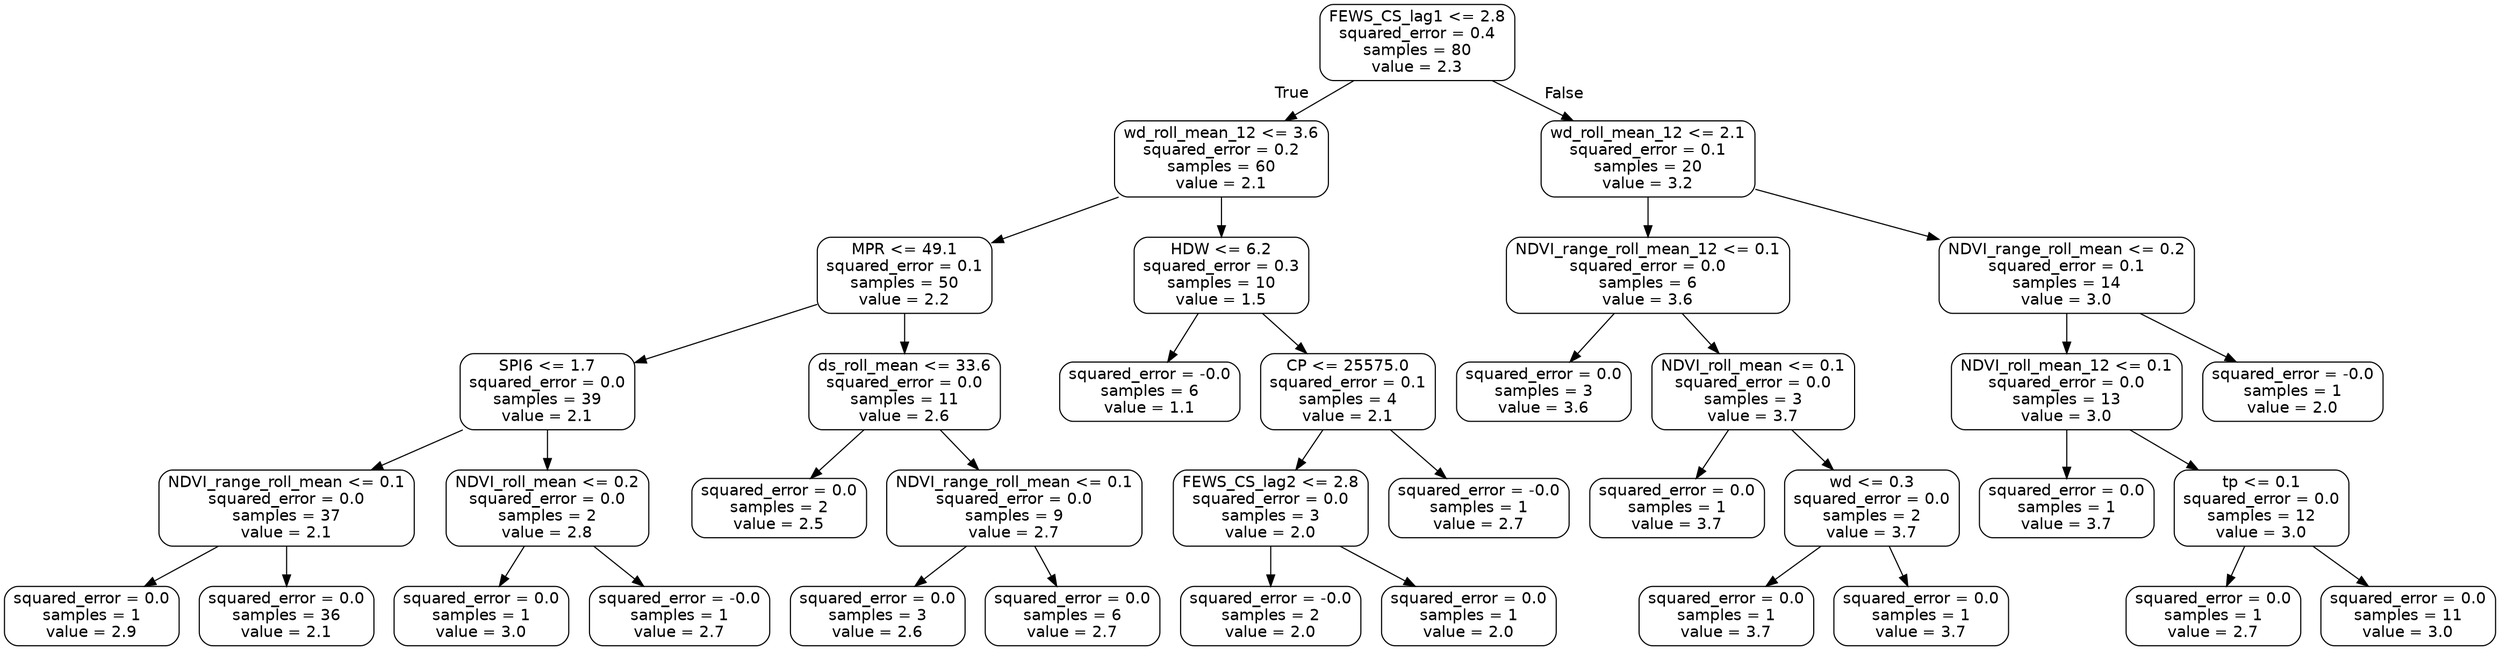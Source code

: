 digraph Tree {
node [shape=box, style="rounded", color="black", fontname="helvetica"] ;
edge [fontname="helvetica"] ;
0 [label="FEWS_CS_lag1 <= 2.8\nsquared_error = 0.4\nsamples = 80\nvalue = 2.3"] ;
1 [label="wd_roll_mean_12 <= 3.6\nsquared_error = 0.2\nsamples = 60\nvalue = 2.1"] ;
0 -> 1 [labeldistance=2.5, labelangle=45, headlabel="True"] ;
2 [label="MPR <= 49.1\nsquared_error = 0.1\nsamples = 50\nvalue = 2.2"] ;
1 -> 2 ;
3 [label="SPI6 <= 1.7\nsquared_error = 0.0\nsamples = 39\nvalue = 2.1"] ;
2 -> 3 ;
4 [label="NDVI_range_roll_mean <= 0.1\nsquared_error = 0.0\nsamples = 37\nvalue = 2.1"] ;
3 -> 4 ;
5 [label="squared_error = 0.0\nsamples = 1\nvalue = 2.9"] ;
4 -> 5 ;
6 [label="squared_error = 0.0\nsamples = 36\nvalue = 2.1"] ;
4 -> 6 ;
7 [label="NDVI_roll_mean <= 0.2\nsquared_error = 0.0\nsamples = 2\nvalue = 2.8"] ;
3 -> 7 ;
8 [label="squared_error = 0.0\nsamples = 1\nvalue = 3.0"] ;
7 -> 8 ;
9 [label="squared_error = -0.0\nsamples = 1\nvalue = 2.7"] ;
7 -> 9 ;
10 [label="ds_roll_mean <= 33.6\nsquared_error = 0.0\nsamples = 11\nvalue = 2.6"] ;
2 -> 10 ;
11 [label="squared_error = 0.0\nsamples = 2\nvalue = 2.5"] ;
10 -> 11 ;
12 [label="NDVI_range_roll_mean <= 0.1\nsquared_error = 0.0\nsamples = 9\nvalue = 2.7"] ;
10 -> 12 ;
13 [label="squared_error = 0.0\nsamples = 3\nvalue = 2.6"] ;
12 -> 13 ;
14 [label="squared_error = 0.0\nsamples = 6\nvalue = 2.7"] ;
12 -> 14 ;
15 [label="HDW <= 6.2\nsquared_error = 0.3\nsamples = 10\nvalue = 1.5"] ;
1 -> 15 ;
16 [label="squared_error = -0.0\nsamples = 6\nvalue = 1.1"] ;
15 -> 16 ;
17 [label="CP <= 25575.0\nsquared_error = 0.1\nsamples = 4\nvalue = 2.1"] ;
15 -> 17 ;
18 [label="FEWS_CS_lag2 <= 2.8\nsquared_error = 0.0\nsamples = 3\nvalue = 2.0"] ;
17 -> 18 ;
19 [label="squared_error = -0.0\nsamples = 2\nvalue = 2.0"] ;
18 -> 19 ;
20 [label="squared_error = 0.0\nsamples = 1\nvalue = 2.0"] ;
18 -> 20 ;
21 [label="squared_error = -0.0\nsamples = 1\nvalue = 2.7"] ;
17 -> 21 ;
22 [label="wd_roll_mean_12 <= 2.1\nsquared_error = 0.1\nsamples = 20\nvalue = 3.2"] ;
0 -> 22 [labeldistance=2.5, labelangle=-45, headlabel="False"] ;
23 [label="NDVI_range_roll_mean_12 <= 0.1\nsquared_error = 0.0\nsamples = 6\nvalue = 3.6"] ;
22 -> 23 ;
24 [label="squared_error = 0.0\nsamples = 3\nvalue = 3.6"] ;
23 -> 24 ;
25 [label="NDVI_roll_mean <= 0.1\nsquared_error = 0.0\nsamples = 3\nvalue = 3.7"] ;
23 -> 25 ;
26 [label="squared_error = 0.0\nsamples = 1\nvalue = 3.7"] ;
25 -> 26 ;
27 [label="wd <= 0.3\nsquared_error = 0.0\nsamples = 2\nvalue = 3.7"] ;
25 -> 27 ;
28 [label="squared_error = 0.0\nsamples = 1\nvalue = 3.7"] ;
27 -> 28 ;
29 [label="squared_error = 0.0\nsamples = 1\nvalue = 3.7"] ;
27 -> 29 ;
30 [label="NDVI_range_roll_mean <= 0.2\nsquared_error = 0.1\nsamples = 14\nvalue = 3.0"] ;
22 -> 30 ;
31 [label="NDVI_roll_mean_12 <= 0.1\nsquared_error = 0.0\nsamples = 13\nvalue = 3.0"] ;
30 -> 31 ;
32 [label="squared_error = 0.0\nsamples = 1\nvalue = 3.7"] ;
31 -> 32 ;
33 [label="tp <= 0.1\nsquared_error = 0.0\nsamples = 12\nvalue = 3.0"] ;
31 -> 33 ;
34 [label="squared_error = 0.0\nsamples = 1\nvalue = 2.7"] ;
33 -> 34 ;
35 [label="squared_error = 0.0\nsamples = 11\nvalue = 3.0"] ;
33 -> 35 ;
36 [label="squared_error = -0.0\nsamples = 1\nvalue = 2.0"] ;
30 -> 36 ;
}